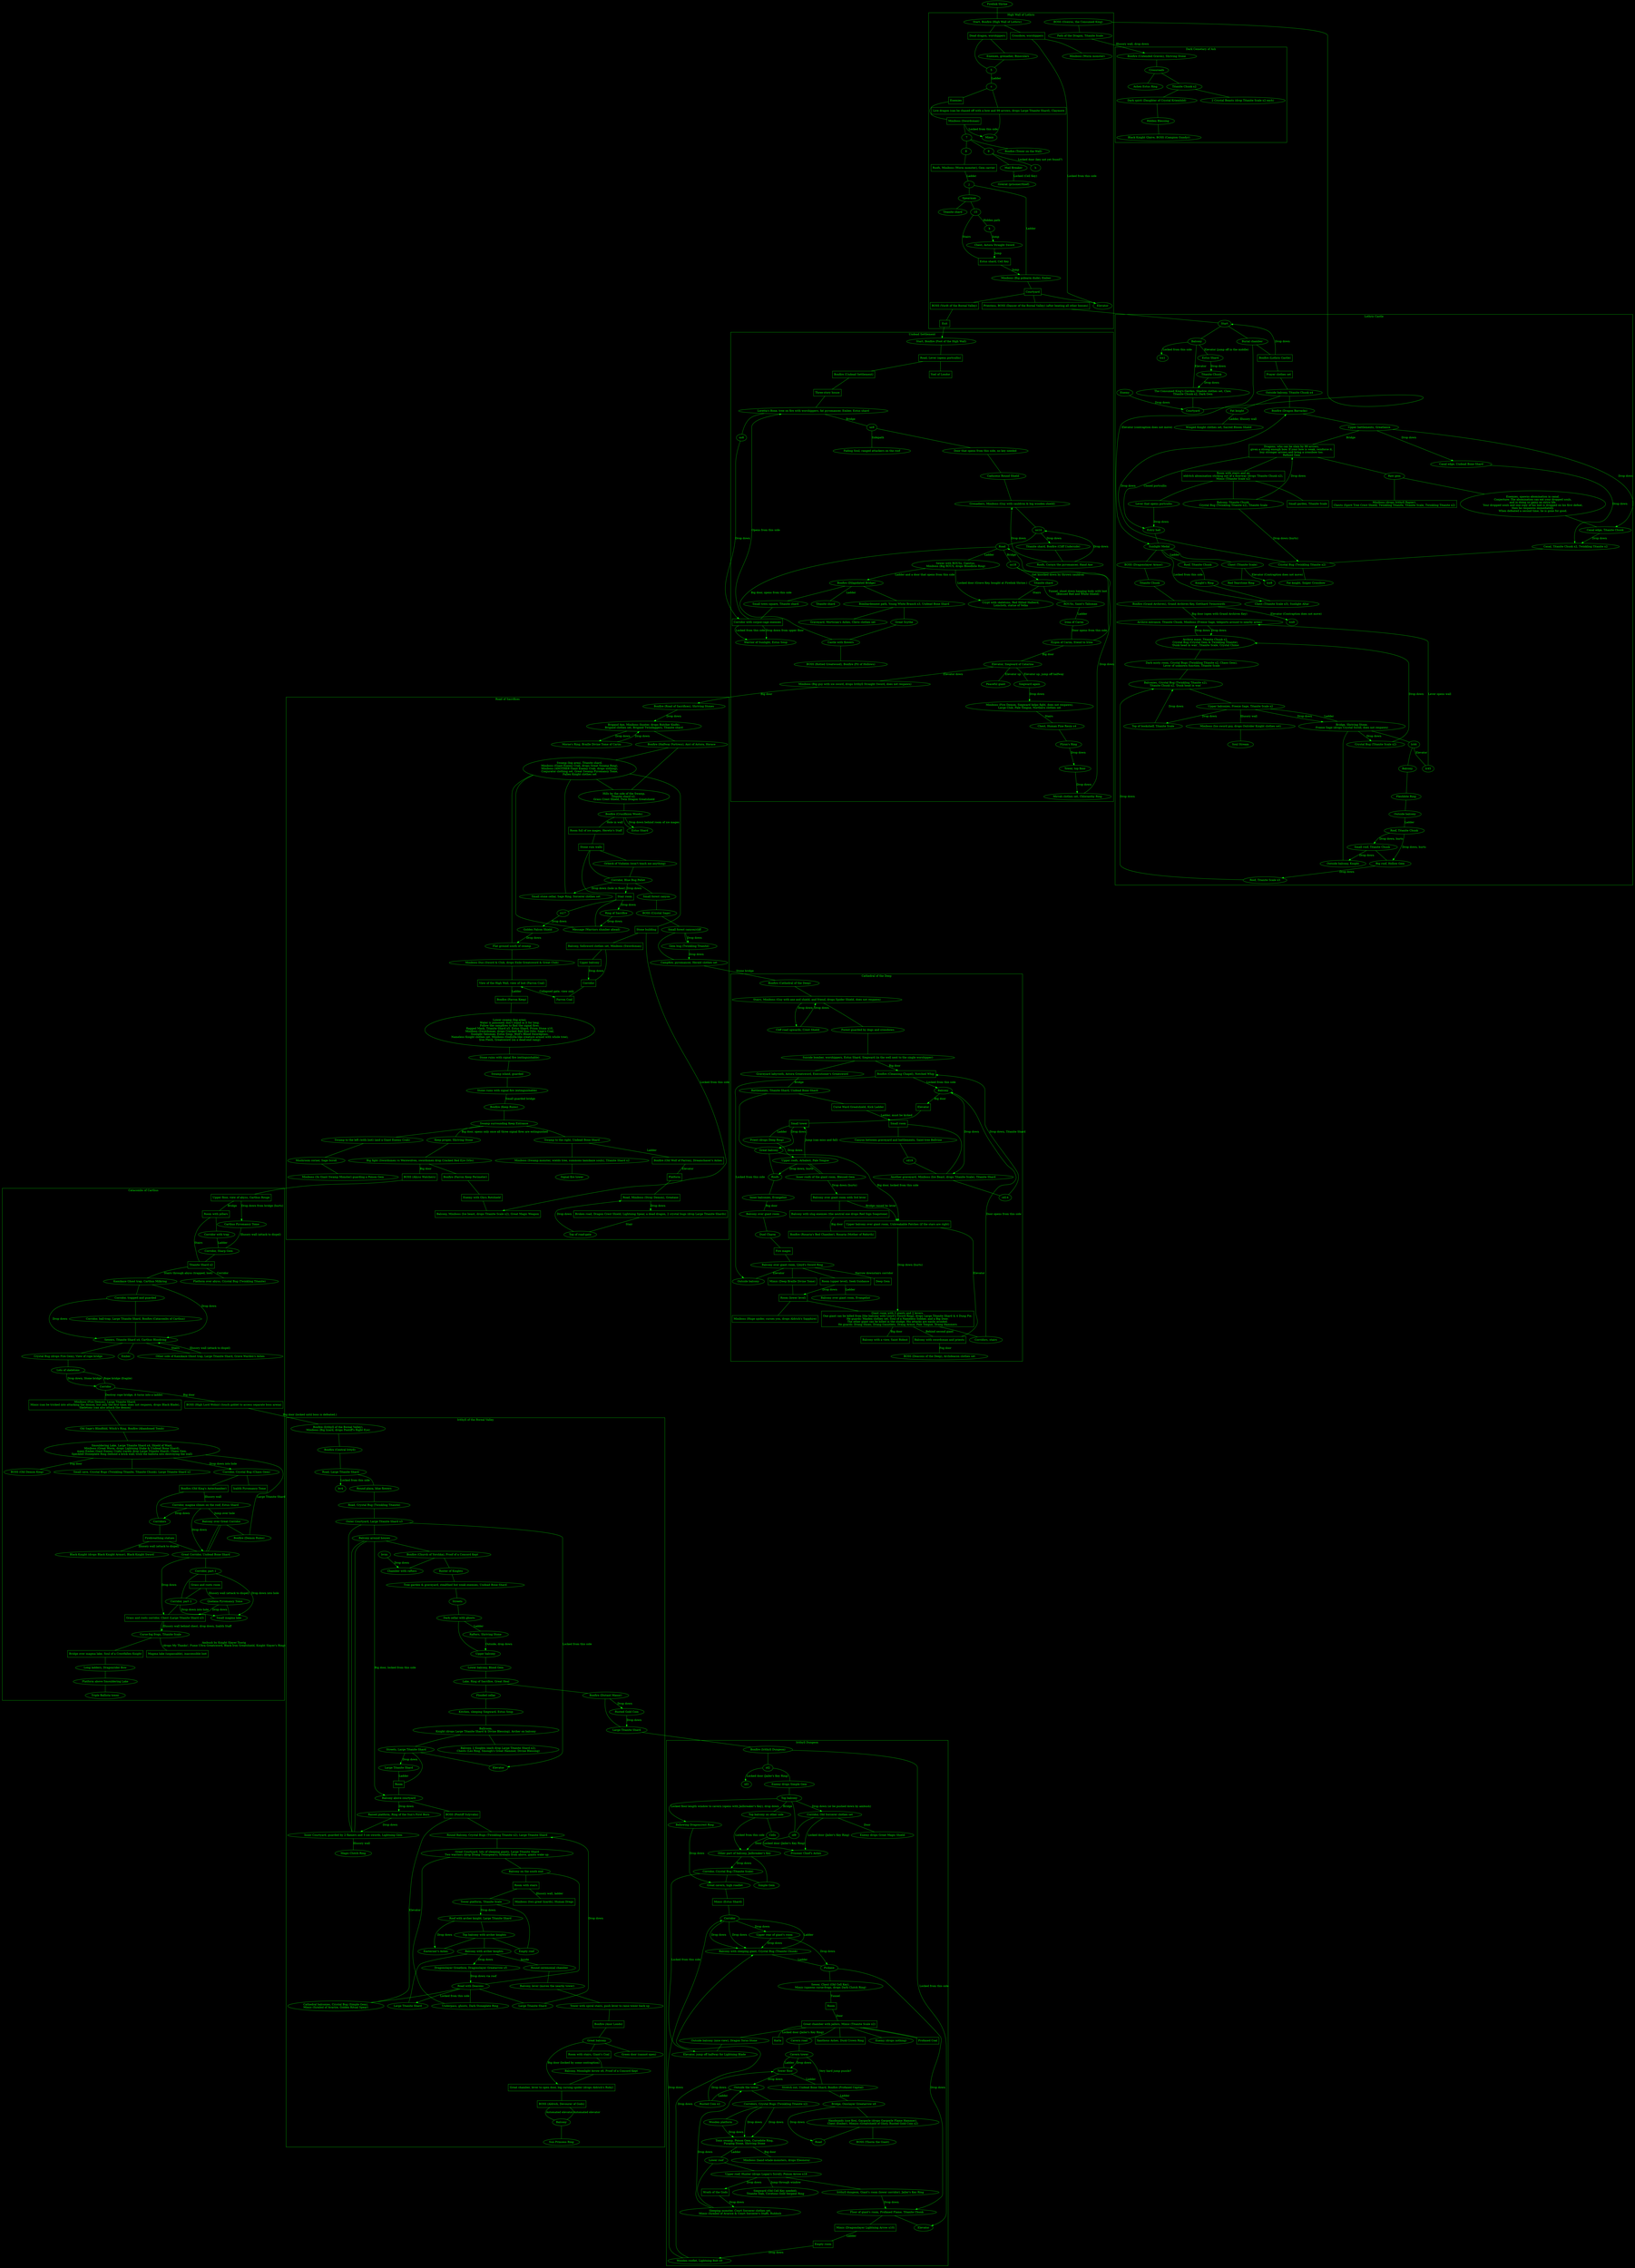 // Unexplored nodes:
// h
// bvxx
// bv4


graph maps {
	bgcolor=black;
	color=green1;
	fontcolor=green1;
	node [color=green1 fontcolor=green1];
	edge [color=green1 fontcolor=green1];

root [label="Firelink Shrine"];
root -- 1;

subgraph clusterHighwall {
	label = "High Wall of Lothric";
	1 [label="Start, Bonfire (High Wall of Lothric)"];
	a [label="Dead dragon, worshippers" shape=box];
	b [label="Crossbow, worshippers" shape=box];
	1 -- a;
	1 -- b;
	b -- 3 [dir=forward label="Locked from this side"];
	b -- 2;
	2 [label="Miniboss (Worm monster)"];
	a -- 4;
	a -- 5;
	4 -- 5;
	4 [label="Enemies, grenadier, Binoculars"];
	5 -- c [label="Ladder"];
	c -- d;
	c -- e;
	d [label="Live dragon (can be chased off with a bow and 99 arrows, drops Large Titanite Shard), Claymore" shape=box];
	e [label="Enemies" shape=box];
	e -- f;
	f [label="Miniboss (Swordsman)" shape=box];
	f -- 6 [dir=forward label="Locked from this side"];
	d -- 6;
	6 [label="Mimic"];
	f -- 7;
	7 -- g;
	g [label="Bonfire (Tower on the Wall)"];
	7 -- 8;
	7 -- 9;
	9 -- h [label="Locked door (key not yet found?)"];
	9 -- 10;
	10 [label="Mail Breaker"];
	10 -- 11 [label="Locked (Cell Key)"];
	11 [label="Greirat (prisoner/thief)"];
	8 -- i;
	i [label="Roofs, Miniboss (Worm monster), Gem carrier" shape=box];
	i -- j [label="Ladder"];
	j -- 13 [label="Ladder"];
	j -- 12;
	12 [label="Spearman"];
	12 -- 14;
	14 [label="Titanite shard"];
	12 -- 15;
	15 -- k [label="Hidden path"];
	k -- l [dir=forward label="Jump" shape=box];
	l [label="Chest, Astora Straight Sword"];
	l -- m [dir=forward label="Jump"];
	15 -- m [label="Stairs"];
	m [label="Estus shard, Cell Key" shape=box];
	m -- 13 [dir=forward label="Jump"];
	13 [label="Miniboss (Big polearm dude), Ember"];
	13 -- n;
	n [label="Courtyard" shape=box];
	n -- o;
	o [label="Priestess, BOSS (Dancer of the Boreal Valley) (after beating all other bosses)" shape=box];
	n -- p;
	p [label="BOSS (Vordt of the Boreal Valley)" shape=box];
	p -- q;
	q [label="Exit" shape=box];
	n -- 3;
	3 [label="Elevator"];

	hw56 [label="BOSS (Oceiros, the Consumed King)"];
	hw56 -- hw57;
	hw57 [label="Path of the Dragon, Titanite Scale"];

	// [label=""];
}

hw57 -- cf58 [dir=forward label="Illusory wall, drop down"];

subgraph clusterDarkCemetary {
	label = "Dark Cemetary of Ash";

	cf58 [label="Bonfire (Untended Graves), Shriving Stone"];
	cf58 -- cf59;
	cf59 [label="Crossroads"];
	cf59 -- cf60;
	cf59 -- cf61;
	cf60 [label="Ashen Estus Ring"];
	cf61 [label="Titanite Chunk x2"];
	cf61 -- cf62;
	cf62 [label="Dark spirit (Daughter of Crystal Kriemhild)"];
	cf61 -- cf63;
	cf63 [label="2 Crystal Beasts (drop Titanite Scale x2 each)"];
	cf62 -- cf64;
	cf64 [label="Hidden Blessing"];
	cf64 -- cf65;
	cf65 [label="Black Knight Glaive, BOSS (Campion Gundyr)"];

	// [label=""];
}

o -- lc1;

q -- us1 [dir=forward];

subgraph clusterUndeadSettlement {
	label = "Undead Settlement";
	us1 [label="Start, Bonfire (Foot of the High Wall)"];
	us1 -- us2;
	us2 [label="Road, Lever (opens portcullis)" shape=box];
	us2 -- us3;
	us2 -- us4;
	us4 [label="Yoel of Londor" shape=box];
	us3 [shape=box label="Bonfire (Undead Settlement)"];
	us3 -- us5;
	us5 [shape=box label="Three-story house"];
	us5 -- us6;
	us6  [label="Loretta's Bone, tree on fire with worshippers, fat pyromancer, Ember, Estus shard"];
	us6 -- us8;
	us6 -- us9 [label="Bridge"];
	us9 -- us10;
	us9 -- us11 [label="Sidepath"];
	us11 [label="Fading Soul, ranged attackers on the roof"];
	us10 [label="Door that opens from this side, no key needed"];
	us10 -- us12;
	us12 [label="Caduceus Round Shield"];
	us12 -- us13
	us13 [label="Grenadiers, Miniboss (Guy with cauldron & big wooden shield)"];
	us13 -- us14;
	us14 -- us15 [dir=forward label="Drop down"];
	us15 [label="Titanite shard, Bonfire (Cliff Underside)"];
	us15 -- us16;
	us16 [label="Roofs, Cornyx the pyromancer, Hand Axe"];
	us16 -- us14 [dir=forward label="Drop down"];
	us16 -- us13 [dir=forward label="Drop down"];
	us14 -- us17;
	us17 [label="Road"];
	us17 -- us18 [label="Bridge"];
	us17 -- us20 [label="Ladder"];
	us20 [label="Sewer with ROUSs, Caestus,\n\
Miniboss (Big ROUS, drops Bloodbite Ring)"];
	us20 -- us33 [dir=forward label="Locked door (Grave Key, bought at Firelink Shrine.)"];
	us20 -- us22 [dir=forward label="Ladder and a door that opens from this side"];
	us22 [label="Bonfire (Dilapidated Bridge)"];
	us22 -- us23 [label="Ladder"];
	us23 [label="Titanite shard"];
	us22 -- us24;
	us24 [label="Small town square, Titanite shard"];
	us24 -- us25;
	us25 [shape=box label="Corridor with corpse-cage enemies"];
	us25 -- us26 [dir=forward label="Locked from this side"];
	us26 [label="Warrior of Sunlight, Estus Soup"];
	us25 -- us26 [dir=forward label="Drop down from upper floor"];
	us25 -- us6 [dir=forward label="Opens from this side"];
	us22 -- us27;
	us8 -- us25 [dir=forward label="Drop down"];
	us27 [label="Bombardement path, Young White Branch x3, Undead Bone Shard"];
	us27 -- us28;
	us28 [label="Great Scythe"];
	us27 -- us29;
	us29 [label="Graveyard, Mortician's Ashes, Cleric clothes set"];
	us28 -- us30;
	us30 [label="Castle with flowers"];
	us30 -- us17 [label="Big door, opens from this side"];
	us30 -- us31;
	us31 [label="BOSS (Rotted Greatwood), Bonfire (Pit of Hollows)"];
	us18 -- us32 [dir=forward label="Get knocked down by thrown cauldron"];
	us32 [label="Titanite shard"];
	us32 -- us33 [label="Stairs"];
	us32 -- us34 [label="Tunnel, shoot down hanging body with loot\n\
(Blessed Red and White Shield)"];
	us33 [label="Crypt with skeletons, Red Hilted Halberd,\n\
Loincloth, statue of Velka"];
	us34 [label="ROUSs, Saint's Talisman"];
	us34 -- us36 [label="Ladder"];
	us36 -- us37 [label="Door opens from this side"];
	us36 [label="Irina of Carim"];
	us37 [label="Eygon of Carim, friend to Irina"];
	us18 -- us37;
	us37 -- us38 [label="Big door"];
	us38 [label="Elevator, Siegward of Catarina"];
	us38 -- us39 [label="Elevator down"];
	us39 [label="Miniboss (Big guy with ice sword, drops Irithyll Straight Sword, does not respawn)"];
	us38 -- us40 [label="Elevator up"];
	us40 [label="Peaceful giant"];
	us38 -- us41 [label="Elevator up, jump off halfway"];
	us41 [label="Siegward again"];
	us41 -- us42 [dir=forward label="Drop down"];
	us42 [label="Miniboss (Fire Demon, Siegward helps fight, does not respawn),\n\
Large Club, Pale Tongue, Northern clothes set"];
	us42 -- us43 [label="Stairs"];
	us43 [label="Chest, Human Pine Resin x4"];
	us43 -- us44;
	us44 [label="Flynn's Ring"];
	us44 -- us45 [dir=forward label="Drop down"];
	us45 [label="Tower, top floor"];
	us45 -- us46 [dir=forward label="Drop down"];
	us46 [label="Mirrah clothes set, Chloranthy Ring"];
	us46 -- us17 [dir=forward label="Drop down"];

	// [label=""];
}

us39 -- rs1 [dir=forward label="Big door"];

subgraph clusterRoadOfSacrifices {
	label = "Road of Sacrifices";
	rs1 [label="Bonfire (Road of Sacrifices), Shriving Stones"];
	rs1 -- rs2 [dir=forward label="Drop down"];
	rs2 [label="Brigand Axe, Miniboss (hunter, drops Butcher Knife),\n\
Brigand clothes set, Brigand Twindaggers, Titanite shard"];
	rs2 -- rs2b [dir=forward label="Drop down"];
	rs2b [label="Morne's Ring, Braille Divine Tome of Carim"];
	rs2b -- rs2 [dir=forward label="Drop down"];
	rs2 -- rs3;
	rs3 [label="Bonfire (Halfway Fortress), Anri of Astora, Horace"];
	rs3 -- rs4;
	rs4 [label="Swamp (big area), Titanite shard,\n\
Miniboss (Giant Enemy Crab, drops Great Swamp Ring),\n\
Miniboss (ANOTHER Giant Enemy Crab, drops nothing),\n\
Conjurator clothing set, Great Swamp Pyromancy Tome,\n\
Fallen Knight clothes set"];
	rs4 -- rs5;
	rs5 [shape=box label="Stone building"];
	rs5 -- rs6 [dir=forward label="Locked from this side"];
	rs5 -- rs7;
	rs7 [shape=box label="Balcony, Sellsword clothes set, Miniboss (Swordsman)"];
	rs3 -- rs8;
	rs4 -- rs8;
	rs8 [label="Hills by the side of the Swamp,\n\
Titanite shard x2, \n\
Grass Crest Shield, Twin Dragon Greatshield"];
	rs8 -- rs9;
	rs4 -- rs10;
	rs9 [label="Bonfire (Crucifixion Woods)"];
	rs10 [label="Small stone cellar, Sage Ring, Sorcerer clothes set"];
	rs4 -- rs11;
	rs11 [label="Message (Warriors slumber ahead)"];
	rs4 -- rs12;
	rs12 [label="Flat ground south of swamp"];
	rs12 -- rs13;
	rs9 -- rs14;
	rs14 [label="Estus Shard"];
	rs9 -- rs15 [label="Hole in wall"];
	rs9 -- rs14 [dir=forward label="Drop down behind room of ice mages"];
	rs15 [shape=box label="Room full of ice mages, Heretic's Staff"];
	rs15 -- rs21;
	rs16 -- rs12 [dir=forward label="Drop down"];
	rs16 [label="Golden Falcon Shield"];
	rs17 -- rs16 [dir=forward label="Drop down"];
	rs11 -- rs18;
	rs18 [shape=box label="Stair room"];
	rs18 -- rs17;
	rs18 -- rs19 [dir=forward label="Drop down"];
	rs19 [label="Ring of Sacrifice"];
	rs19 -- rs11 [dir=forward label="Drop down"];
	rs13 [label="Miniboss Duo (Sword & Club, drops Exile Greatsword & Great Club)"];
	rs21 [shape=box label="Stone ruin walls"];
	rs21 -- rs18;
	rs21 -- rs22;
	rs21 -- rs25;
	rs22 [label="Corridor, Blue Bug Pellet"];
	rs22 -- rs10 [dir=forward label="Drop down (hole in floor)"];
	rs13 -- rs20;
	rs20 [shape=box label="View of the High Wall, view of loot (Farron Coal)"];
	rs20 -- rs23 [label="Ladder"];
	rs23 [shape=box label="Bonfire (Farron Keep)"];
	rs22 -- rs18 [dir=forward label="Drop down"];
	rs22 -- rs24;
	rs24 [label="Small forest canyon"];
	rs24 -- rs26;
	rs26 [label="BOSS (Crystal Sage)"];
	rs25 -- rs22;
	rs25 [label="Orbeck of Vinheim (won't teach me anything)"];
	rs26 -- rs27;
	rs27 [label="Small forest canyon/cliff"];
	rs27 -- rs28 [dir=forward label="Drop down"];
	rs28 [label="Gem bug (Twinkling Titanite)"];
	rs28 -- rs27;
	rs27 -- rs29;
	rs28 -- rs29 [dir=forward label="Drop down"];
	rs29 [label="Campfire, pyromancer, Herald clothes set"];
	rs7 -- rs30;
	rs7 -- rs31;
	rs30 -- rs31 [dir=forward label="Drop down"];
	rs31 -- rs32;
	rs30 [shape=box label="Upper balcony"];
	rs31 [shape=box label="Corridor"];
	rs32 [shape=box label="Farron Coal"];
	rs20 -- rs32 [dir=both label="Collapsed gate, view only"];
	rs6 [shape=box label="Miniboss (Ice Beast, like the one from the first level)"];
	rs23 -- rs33;
	rs33 [label="Lower swamp (big area),\n\
Water is poisoned; don't stand in it for long.\n\
Follow the campfires to find the signal fires.\n\
Ragged Mask, Titanite Shard x5, Estus Shard, Prism Stone x10,\n\
Miniboss (Swordsman, drops Cracked Red Eye Orb), Sage's Coal,\n\
Sunlight Talisman, Estus Soup, Wolf's Blood Swordgrass,\n\
Nameless Knight clothes set, Miniboss (Godzilla-like creature armed with whole tree),\n\
Iron Flesh, Greatsword (on a dead-end ramp)"];
	rs33 -- rs34;
	rs34 [label="Stone ruins with signal fire (extinguishable)"];
	rs34 -- rs34b;
	rs34b [label="Swamp island, guarded"];
	rs34b -- rs35;
	rs35 [label="Stone ruins with signal fire (extinguishable)"];
	rs35 -- rs36 [label="Small guarded bridge"];
	rs36 [label="Bonfire (Keep Ruins)"];
	rs36 -- rs37;
	rs37 [label="Swamp surrounding Keep Entrance"];
	rs37 -- rs38 [label="Big door, opens only once all three signal fires are extinguished"];
	rs38 [label="Keep proper, Shriving Stone"];
	rs37 -- rs39;
	rs39 [label="Swamp to the left (with loot) (and a Giant Enemy Crab)"];
	rs37 -- rs40;
	rs40 [label="Swamp to the right, Undead Bone Shard"];
	rs40 -- rs41 [label="Ladder"];
	rs41 [shape=box label="Bonfire (Old Wolf of Farron), Dreamchaser's Ashes"];
	rs41 -- rs42 [label="Elevator"];
	rs39 -- rs43;
	rs43 [label="Mushroom corner, Sage Scroll"];
	rs43 -- rs44;
	rs44 [label="Miniboss (3x Giant Swamp Monster) guarding a Poison Gem"];
	rs42 [shape=box label="Platform"];
	rs42 -- rs45;
	rs45 [shape=box label="Road, Miniboss (Stray Demon), Greataxe"];
	rs45 -- rs46 [dir=forward label="Drop down"];
	rs46 [shape=box label="Broken road, Dragon Crest Shield, Lightning Spear, a dead dragon, 2 crystal bugs (drop Large Titanite Shards)"];
	rs46 -- rs47 [label="Stair"];
	rs47 [label="Top of road-gate"];
	rs47 -- rs45 [dir=forward label="Drop down"];
	rs40 -- rs48;
	rs48 [label="Miniboss (Swamp monster, wields tree, summons kamikaze souls), Titanite Shard x2"];
	rs48 -- rs49;
	rs49 [label="Signal fire tower"];
	rs38 -- rs50;
	rs50 [label="Big fight (Swordsmen vs Werewolves, swordsmen drop Cracked Red Eye Orbs)"];
	rs50 -- rs51 [label="Big door"];
	rs51 [shape=box label="BOSS (Abyss Watchers)"];
	rs50 -- rs52;
	rs52 [shape=box label="Bonfire (Farron Keep Perimeter)"];
	rs52 -- rs53;
	rs53 [shape=box label="Enemy with Ghru Rotshield"];
	rs53 -- rs6;
	rs6 [shape=box label="Balcony, Miniboss (Ice beast, drops Titanite Scale x2), Great Magic Weapon"];

	// [label=""];
}

rs51 -- cc1;

rs29 -- cd1 [label="Stone bridge"];

subgraph clusterCathedralOfTheDeep {
	label = "Cathedral of the Deep";

	cd1 [label="Bonfire (Cathedral of the Deep)"];
	cd1 -- cd2;
	cd2 [label="Stairs, Miniboss (Guy with axe and shield, and friend, drops Spider Shield, does not respawn)"];
	cd2 -- cd3 [dir=forward label="Drop down"];
	cd2 -- cd4;
	cd3 [label="Cliff road upwards, Crest Shield"];
	cd3 -- cd2 [dir=forward label="Drop down"];
	cd4 [label="Forest guarded by dogs and crossbows"];
	cd4 -- cd5;
	cd5 [label="Suicide bomber, worshippers, Estus Shard, Siegward (in the well next to the single worshipper)"];
	cd5 -- cd6 [dir=forward label="Big door"];
	cd5 -- cd7;
	cd7 [label="Graveyard labyrinth, Astora Greatsword, Executioner's Greatsword"];
	cd7 -- cd8 [label="Bridge"];
	cd8 [label="Battlements, Titanite Shard, Undead Bone Shard"];
	cd8 -- cd9;
	cd9 [label="Great balcony"];
	cd9 -- cd10 [dir=forward label="Big door, locked from this side"];
	cd9 -- cd11;
	cd11 [label="Roofs"];
	cd6 [shape=box label="Bonfire (Cleansing Chapel), Notched Whip"];
	cd6 -- cd12 [dir=forward label="Locked from this side"];
	cd6 -- cd13 [dir=forward label="Locked from this side"];
	cd14 -- cd6 [dir=forward label="Drop down, Titanite Shard"];
	cd8 -- cd15;
	cd15 [shape=box label="Curse Ward Greatshield, Kick Ladder"];
	cd15 -- cd16 [dir=forward label="Ladder, must be kicked"];
	cd16 [shape=box label="Small room"];
	cd16 -- cd17;
	cd16 -- cd18;
	cd17 [label="Canyon between graveyard and battlements, Saint-tree Bellvine"];
	cd18 [label="Another graveyard, Miniboss (Ice Beast, drops Titanite Scale), Titanite Shard"];
	cd17 -- cd19;
	cd19 -- cd18;
	cd18 -- cd14;
	cd11 -- cd20;
	cd20 [label="Inner balconies, Evangelist"];
	cd20 -- cd21 [label="Big door"];
	cd21 [label="Balcony over giant room"];
	cd21 -- cd22;
	cd22 [label="Duel Charm"];
	cd22 -- cd23;
	cd23 [shape=box label="Fire mages"];
	cd23 -- cd24;
	cd24 [label="Balcony over giant room, Lloyd's Sword Ring"];
	cd24 -- cd12 [label="Elevator"];
	cd12 [label="Outside balcony"];
	cd24 -- cd25 [label="Narrow downstairs corridor"];
	cd25 [shape=box label="Deep Gem"];
	cd24 -- cd26;
	cd24 -- cd27;
	cd26 [shape=box label="Room (upper level), Seek Guidance"];
	cd26 -- cd29 [dir=forward label="Drop down"];
	cd26 -- cd28 [label="Ladder"];
	cd28 [label="Balcony over giant room, Evangelist"];
	cd29 [shape=box label="Room (lower level)"];
	cd27 [shape=box label="Mimic (Deep Braille Divine Tome)"];
	cd27 -- cd29;
	cd29 -- cd30;
	cd30 [shape=box label="Miniboss (Huge spider, curses you, drops Aldrich's Sapphire)"];
	cd29 -- cd31;
	cd31 [shape=box label="Giant room with 2 giants and 2 levers.\n\
One giant can be killed from [the balcony with Lloyd's Sword Ring], drops Large Titanite Shard & 4 Dung Pie.\n\
He guards: Maiden clothes set, Soul of a Nameless Soldier, and a Big Door.\n\
The other giant can be killed in the sludge. His attacks are easily avoided.\n\
He guards: Drang Shoes, Drang Gauntlets, Drang Armor, Pale Tongue, Drang Hammers"];
	cd31 -- cd32;
	cd32 [label="Corridors, stairs"];
	cd32 -- cd13 [dir=forward label="Door opens from this side"];
	cd13 [label="Balcony"];
	cd13 -- cd18 [dir=forward label="Drop down"];
	cd13 -- cd35 [dir=forward label="Big door"];
	cd35 [shape=box label="Elevator"];
	cd35 -- cd36;
	cd36 [shape=box label="Small tower"];
	cd36 -- cd9 [dir=forward label="Drop down"];
	cd36 -- cd37 [label="Ladder"];
	cd37 [label="Priest (drops Deep Ring)"];
	cd37 -- cd38 [dir=forward label="Drop down"];
	cd38 [label="Upper roofs, Arbalest, Pale Tongue"];
	cd38 -- cd11 [dir=forward label="Drop down, hurts"];
	cd38 -- cd39;
	cd39 [label="Inner roofs of the giant room, Blessed Gem"];
	cd38 -- cd39;
	cd38 -- cd36 [dir=forward label="Jump (can miss and fall)"];
	cd31 -- cd40 [label="Behind second giant"];
	cd40  [shape=box label="Balcony with swordsman and priests"];
	cd40 -- cd41 [label="Fog door"];
	cd40 -- cd10 [label="Elevator"];
	cd10 [shape=box label="Upper balcony over giant room, Unbreakable Patches (if the stars are right)"];
	cd10 -- cd31 [dir=forward label="Drop down (hurts)"];
	cd41 [label="BOSS (Deacons of the Deep), Archdeacon clothes set"];
	cd39 -- cd42 [dir=forward label="Drop down (hurts)"];
	cd42 [shape=box label="Balcony over giant room with 3rd lever"];
	cd42 -- cd43;
	cd43 [shape=box label="Balcony with slug enemies (the neutral one drops Red Sign Soapstone)"];
	cd43 -- cd44 [label="Big door"];
	cd44 [shape=box label="Bonfire (Rosaria's Bed Chamber), Rosaria (Mother of Rebirth)"];
	cd42 -- cd10 [dir=forward label="Bridge raised by lever"];
	cd31 -- cd45 [label="Big door"];
	cd45 [shape=box label="Balcony with a view, Saint Bident"];

	// [label=""];
}

subgraph clusterCatacombsOfCarthus {
	label = "Catacombs of Carthus";

	cc1 [shape=box label="Upper floor, view of abyss, Carthus Rouge"];
	cc1 -- cc2 [label="Bridge"];
	cc1 -- cc3 [dir=forward label="Drop down from bridge (hurts)"];
	cc2 [shape=box label="Room with pillars"];
	cc2 -- cc4;
	cc2 -- cc5 [label="Stairs"];
	cc4 [label="Corridor with trap"];
	cc4 -- cc7 [label="Ladder"];
	cc7 [label="Corridor, Sharp Gem"];
	cc7 -- cc5;
	cc5 -- cc8 [label="Stairs through abyss (trapped, loot)"];
	cc5 -- cc9 [label="Corridor"];
	cc5 [shape=box label="Titanite Shard x2"];
	cc9 [label="Platform over abyss, Crystal Bug (Twinkling Titanite)"];
	cc3 [label="Carthus Pyromancy Tome"];
	cc3 -- cc7 [label="Illusory wall (attack to dispel)"];
	cc8 [label="Kamikaze Ghost trap, Carthus Milkring"];
	cc8 -- cc10;
	cc8 -- cc14 [dir=forward label="Drop down"];
	cc10 [label="Corridor, trapped and guarded"];
	cc10 -- cc14 [dir=forward label="Drop down"];
	cc10 -- cc13;
	cc13 [label="Corridor, ball-trap, Large Titanite Shard, Bonfire (Catacombs of Carthus)"];
	cc13 -- cc14;
	cc14 [label="Sewers, Titanite Shard x4, Carthus Bloodring"];
	cc14 -- cc15;
	cc15 [label="Crystal Bug (drops Fire Gem), View of rope bridge"];
	cc15 -- cc16;
	cc16 [label="Lots of skeletons"];
	cc16 -- cc17 [dir=forward label="Drop down, Stone bridge"];
	cc16 -- cc17 [label="Rope bridge (fragile)"];
	cc17 [label="Corridor"];
	cc17 -- cc18 [label="Big door"];
	cc18 [shape=box label="BOSS (High Lord Wolnir) (touch goblet to access separate boss arena)"];
	cc14 -- cc20;
	cc20 [label="Ember"];
	cc14 -- cc21 [label="Stairs"];
	cc21 [label="Other side of Kamikaze Ghost trap, Large Titanite Shard, Grave Warden's Ashes"];
	cc21 -- cc14 [dir=forward label="Illusory wall (attack to dispel)"];
	cc17 -- cc22 [label="Destroy rope bridge, it turns into a ladder."];
	cc22 [shape=box label="Miniboss (Fire Demon), Large Titanite Shard,\n\
Mimic (can be tricked into attacking the demon, but only the first time; does not respawn, drops Black Blade),\n\
Skeletons (can also attack the demon)"];
	cc22 -- cc23;
	cc23 [label="Old Sage's Blindfold, Witch's Ring, Bonfire (Abandoned Tomb)"];
	cc23 -- cc24;
	cc24 [label="Smouldering Lake, Large Titanite Shard x4, Shield of Want,\n\
Miniboss (Great Worm, drops Lightning Stake & Undead Bone Shard),\n\
many Ember Giant Enemy Crabs (rarely drop Large Titanite Shard), Chaos Gem,\n\
Speckled Stoneplate Ring (behind a brick wall; trick the ballista into destroying the wall)"];
	cc24 -- cc25 [label="Fog door"];
	cc25 [label="BOSS (Old Demon King)"];
	cc24 -- cc26;
	cc26 [label="Small cave, Crystal Bugs (Twinkling Titanite, Titanite Chunk), Large Titanite Shard x2"];
	cc24 -- cc27 [dir=forward label="Drop down into hole"];
	cc27 [label="Corridor, Crystal Bug (Chaos Gem)"];
	cc27 -- cc28;
	cc27 -- cc29;
	cc28 [shape=box label="Bonfire (Old King's Antechamber)"];
	cc28 -- cc30;
	cc29 [shape=box label="Izalith Pyromancy Tome"];
	cc30 [label="Corridors"];
	cc30 -- cc31;
	cc31 [shape=box label="Firebreathing statues"];
	cc31 -- cc32;
	cc31 -- cc33 [label="Illusory wall (attack to dispel)"];
	cc33 [label="Black Knight (drops Black Knight Armor), Black Knight Sword"];
	cc32 [label="Great Corridor, Undead Bone Shard"];
	cc32 -- cc34;
	cc34 [label="Corridor, part 1"];
	cc34 -- cc35;
	cc34 -- cc36;
	cc35 [shape=box label="Grass and roots room"];
	cc35 -- cc36;
	cc36 [label="Corridor, part 2"];
	cc36 -- cc38 [dir=forward label="Drop down into hole"];
	cc34 -- cc38 [dir=forward label="Drop down into hole"];
	cc38 [label="Small magma lake"];
	cc36 -- cc39;
	cc39 [shape=box label="Grass and roots corridor, Chest (Large Titanite Shard x3)"];
	cc39 -- cc40;
	cc40 [label="Curse-fog frogs, Titanite Scale"];
	cc40 -- cc41;
	cc39 -- cc40 [dir=forward label="Illusory wall behind chest, drop down, Izalith Staff"];
	cc40 -- cc42 [label="Ambush by Knight Slayer Tsorig\n\
(drops My Thanks!, Fume Ultra Greatsword, Black Iron Greatshield, Knight Slayer's Ring)"];
	cc42 [shape=box label="Magma lake (unpassable), inaccessible loot"];
	cc41 [shape=box label="Bridge over magma lake, Soul of a Crestfallen Knight"];
	cc41 -- cc43;
	cc43 [label="Long ladders, Dragonrider Bow"];
	cc43 -- cc44;
	cc44 [label="Platform above Smouldering Lake"];
	cc44 -- cc45;
	cc45 [label="Triple Ballista tower"];
	cc35 -- cc46 [label="Illusory wall (attack to dispel)"];
	cc46 [label="Quelana Pyromancy Tome"];
	cc46 -- cc38;
	cc46 -- cc39 [dir=forward label="Drop down"];
	cc28 -- cc47 [label="Illusory wall"];
	cc47 [label="Corridor, magma slimes on the roof, Estus Shard"];
	cc47 -- cc32 [dir=forward label="Drop down"];
	cc47 -- cc30 [dir=forward label="Drop down"];
	cc47 -- cc48 [label="Jump over hole"];
	cc48 [label="Balcony over Great Corridor"];
	cc48 -- cc32;
	cc48 -- cc32;
	cc48 -- cc49;
	cc49 [label="Bonfire (Demon Ruins)"];
	cc49 -- cc24 [label="Large Titanite Shard"];
	cc32 -- cc39 [dir=forward label="Drop down"];

	// [label=""];
}

cc18 -- bv1 [label="Big door (locked until boss is defeated.)"];

subgraph clusterBorealValley {
	label = "Irithyll of the Boreal Valley";

	bv1 [label="Bonfire (Irithyll of the Boreal Valley),\n\
Miniboss (Big lizard, drops Pontiff's Right Eye)"];
	bv1 -- bv2;
	bv2 [label="Bonfire (Central Irityll)"];
	bv2 -- bv3;
	bv3 [label="Road, Large Titanite Shard"];
	bv3 -- bv4 [dir=forward label="Locked from this side"];
	bv3 -- bv5;
	bv5 [label="Round plaza, blue flowers"];
	bv5 -- bv6;
	bv6 [label="Road, Crystal Bug (Twinkling Titanite)"];
	bv6 -- bv7;
	bv7 [label="Outer Courtyard, Large Titanite Shard x3"];
	bv7 -- bv8 [dir=forward label="Locked from this side"];
	bv7 -- bv9;
	bv7 -- bv10;
	bv9 [label="Inner Courtyard, guarded by 2 flamers and 3 ice swords, Lightning Gem"];
	bv10 [label="Balcony around houses"];
	bv10 -- bv11;
	bv11 [label="Bonfire (Church of Yorshka), Proof of a Concord Kept"];
	bv11 -- bv12;
	bv11 -- bv13;
	bv13 [label="Chamber with rafters"];
	bvxx -- bv13 [dir=forward label="Drop down"];
	bv10 -- bv14 [dir=forward label="Big door, locked from this side"];
	bv10 -- bv9;
	bv10 -- bv9;
	bv9 -- bv15 [label="Illusory wall"];
	bv17 -- bv9 [dir=forward label="Drop down"];
	bv17 [label="Raised platform, Ring of the Sun's First Born"];
	bv14 -- bv17 [dir=forward label="Drop down"];
	bv14 [label="Balcony above courtyard"];
	bv15 [label="Magic Clutch Ring"];
	bv12 [label="Roster of Knights"];
	bv12 -- bv16;
	bv16 [label="Tree garden & graveyard, stealthed but weak enemies, Undead Bone Shard"];
	bv16 -- bv19;
	bv19 [label="Streets"];
	bv19 -- bv20;
	bv20 [label="Dark cellar with ghosts"];
	bv20 -- bv21 [label="Ladder"];
	bv21 [label="Rafters, Shriving Stone"];
	bv20 -- bv22;
	bv21 -- bv22 [dir=forward label="Outside, drop down"];
	bv22 [label="Upper balcony"];
	bv22 -- bv23;
	bv23 [label="Lower balcony, Blood Gem"];
	bv23 -- bv24;
	bv24 [label="Lake, Ring of Sacrifice, Great Heal"];
	bv24 -- bv25;
	bv25 [label="Flooded cellar"];
	bv24 -- bv26;
	bv26 [label="Bonfire (Distant Manor)"];
	bv25 -- bv27;
	bv27 [label="Kitchen, sleeping Siegward, Estus Soup"];
	bv27 -- bv28;
	bv28 [label="Ballroom,\n\
Knight (drops Large Titanite Shard & Divine Blessing), Archer on balcony"];
	bv26 -- bv30;
	bv30 [label="Large Titanite Shard"];
	bv29 [label="Rusted Gold Coin"];
	bv26 -- bv29 [dir=forward label="Drop down"];
	bv29 -- bv30 [dir=forward label="Drop down"];
	bv28 -- bv31;
	bv31 [label="Balcony, 2 Knights (each drop Large Titanite Shard x2),\n\
Chests (Leo Ring, Smough's Great Hammer, Divine Blessing)"];
	bv28 -- bv32;
	bv32 [label="Streets, Large Titanite Shard"];
	bv32 -- bv8;
	bv8 [label="Elevator"];
	bv32 -- bv34;
	bv32 -- bv35 [dir=forward label="Drop down"];
	bv35 [label="Large Titanite Shard"];
	bv35 -- bv34 [label="Ladder"];
	bv34 [shape=box label="Room"];
	bv34 -- bv14;
	bv14 -- bv37;
	bv37 [shape=box label="BOSS (Pontiff Sulyvahn)"];
	bv37 -- bv38;
	bv38 [label="Round Balcony, Crystal Bugs (Twinkling Titanite x2), Large Titanite Shard"];
	bv38 -- bv40;
	bv40 [label="Great Courtyard, lots of sleeping giants, Large Titanite Shard\n\
Two warriors (drop Drang Twinspears), fireballs from above, giants wake up."];
	bv40 -- bv41;
	bv40 -- bv42;
	bv46 -- bv38 [dir=forward label="Drop down"];
	bv46 [label="Large Titanite Shard"];
	bv42 [label="Balcony on the south end"];
	bv42 -- bv43;
	bv43 [shape=box label="Room with stairs"];
	bv43 -- bv39;
	bv39 [label="Tower platform, Titanite Scale"];
	bv42 -- bv44;
	bv44 [label="Road with Deacons"];
	bv41 [label="Underpass, ghosts, Dark Stoneplate Ring"];
	bv44 -- bv41;
	bv44 -- bv45;
	bv44 -- bv46;
	bv45 [label="Cathedral balconies, Crystal Bug (Simple Gem),\n\
Mimic (Symbol of Avarice, Golden Ritual Spear)"];
	bv45 -- bv37 [label="Elevator"];
	bv43 -- bv47 [label="Illusory wall, ladder"];
	bv47 [shape=box label="Miniboss (two great lizards), Human Dregs"];
	bv39 -- bv48;
	bv48 [label="Empty roof"];
	bv39 -- bv49 [dir=forward label="Drop down"];
	bv49 [label="Roof with archer knight, Large Titanite Shard"];
	bv44 -- bv55 [dir=forward label="Locked from this side"];
	bv49 -- bv51 [dir=forward label="Drop down"];
	bv51 [label="Easterner's Ashes"];
	bv49 -- bv52;
	bv52 -- bv48;
	bv52 -- bv51;
	bv52 [label="Top balcony with archer knights"];
	bv52 -- bv53;
	bv53 [label="Balcony with archer knights"];
	bv53 -- bv54 [label="Inside"];
	bv53 -- bv55;
	bv55 [label="Large Titanite Shard"];
	bv53 -- bv56 [dir=forward label="Drop down"];
	bv56 [label="Dragonslayer Greatbow, Dragonslayer Greatarrow x5"];
	bv56 -- bv44 [dir=forward label="Drop down via roof"];
	bv54 [label="Round ceremonial chamber"];
	bv54 -- bv57;
	bv57 [label="Balcony, lever (moves the nearby tower)"];
	bv57 -- bv58;
	bv58 [label="Tower with spiral stairs, push lever to raise tower back up"];
	bv58 -- bv59;
	bv59 [shape=box label="Bonfire (Anor Londo)"];
	bv59 -- bv60;
	bv60 [label="Great balcony"];
	bv60 -- bv61 [dir=forward label="Big door (locked by some contraption)"];
	bv60 -- bv62;
	bv60 -- bv63;
	bv62 [shape=box label="Room with stairs, Giant's Coal"];
	bv62 -- bv64;
	bv64 [label="Balcony, Moonlight Arrow x6, Proof of a Concord Kept"];
	bv64 -- bv61;
	bv61 -- bv65;
	bv65 [shape=box label="BOSS (Aldrich, Devourer of Gods)"];
	bv61 [shape=box label="Great chamber, lever to open door, big cursing spider (drops Aldrich's Ruby)"];
	bv63 [label="Green door (cannot open)"];
	bv65 -- bv66 [label="Automated elevator"];
	bv65 -- bv66 [label="Automated elevator"];
	bv66 [label="Balcony"];
	bv66 -- bv67;
	bv67 [label="Sun Princess Ring"];

	// [label=""];
}

bv30 -- id1;

subgraph clusterIrithyllDungeon {
	label = "Irithyll Dungeon";

	id1 [label="Bonfire (Irithyll Dungeon)"];
	id1 -- id2;
	id1 -- id49 [dir=forward label="Locked from this side"];
	id2 -- id3 [dir=forward label="Locked door (Jailer's Key Ring)"];
	id2 -- id4;
	id4 [label="Enemy drops Simple Gem"];
	id4 -- id5;
	id5 [label="Top balcony"];
	id5 -- id6 [dir=forward label="Drop down (or be pushed down by ambush)"];
	id6 [label="Corridor, Old Sorcerer clothes set"];
	id6 -- id7 [label="Door"];
	id7 [label="Enemy drops Great Magic Shield"];
	id6 -- id8 [dir=forward label="Locked door (Jailer's Key Ring)"];
	id8 [label="Prisoner Chief's Ashes"];
	id6 -- id9;
	id9 -- id8 [dir=forward label="Locked door (Jailer's Key Ring)"];
	id9 -- id5;
	id5 -- id54 [dir=forward label="Locked floor-length window to cavern (opens with Jailbreaker's Key), drop down"];
	id54 [label="Bellowing Dragoncrest Ring"];
	id54 -- id15 [dir=forward label="Drop down"];
	id5 -- id10 [label="Bridge"];
	id10 [label="Top balcony on other side"];
	id10 -- id11;
	id11 [label="Cells"];
	id11 -- id12 [dir=forward label="Door"];
	id12 [label="Other part of balcony, Jailbreaker's Key"];
	id10 -- id12 [dir=forward label="Locked from this side"];
	id12 -- id13 [dir=forward label="Drop down"];
	id13 [label="Corridor, Crystal Bug (Titanite Scale)"];
	id12 -- id14;
	id14 [label="Simple Gem"];
	id13 -- id14;
	id13 -- id25 [dir=forward label="Locked from this side"];
	id13 -- id15;
	id15 [label="Great cavern, high roadlet"];
	id15 -- id16;
	id16 [shape=box label="Mimic (Estus Shard)"];
	id16 -- id17;
	id17 [label="Corridor"];
	id17 -- id18 [dir=forward label="Drop down"];
	id17 -- id18 [dir=forward label="Drop down"];
	id17 -- id18 [label="Ladder"];
	id17 -- id19 [dir=forward label="Drop down"];
	id18 [label="Balcony with sleeping giant, Crystal Bug (Titanite Chunk)"];
	id18 -- id20 [label="Ladder"];
	id19 -- id18 [dir=forward label="Drop down"];
	id19 [label="Upper rear of giant's room"];
	id19 -- id20 [dir=forward label="Drop down"];
	id20 [label="Pickaxe"];
	id20 -- id21;
	id21 [label="Sewer, Chest (Old Cell Key),\n\
Mimic (spawns curse-frogs, drops Dark Clutch Ring)"];
	id20 -- id48 [dir=forward label="Drop down"];
	id21 -- id22 [label="Tunnel"];
	id22 [shape=box label="Room"];
	id22 -- id23 [label="Door"];
	id23 [shape=box label="Great chamber with jailors, Mimic (Titanite Scale x2)"];
	id23 -- id24;
	id23 -- id26;
	id23 -- id55 [label="Locked door (Jailer's Key Ring)"];
	id55 [shape=box label="Karla"];
	id24 [label="Outside balcony (nice view), Dragon Torso Stone"];
	id24 -- id25;
	id25 [label="Elevator, jump off halfway for Lightning Blade"];
	id26 [shape=box label="Profaned Coal"];
	id26 -- id23;
	id23 -- id27;
	id27 [shape=box label="Xanthous Ashes, Dusk Crown Ring"];
	id23 -- id28;
	id28 [label="Enemy (drops nothing)"];
	id23 -- id29;
	id29 [label="Cavern road"];
	id29 -- id30;
	id30 [label="Cavern tower"];
	id30 -- id34 [label="Very hard jump puzzle?"];
	id30 -- id31 [dir=forward label="Drop down"];
	id30 -- id31 [label="Ladder"];
	id31 [label="Tower floor"];
	id34 -- id35 [label="Ladder"];
	id31 -- id32 [dir=forward label="Drop down"];
	id32 [label="Outside the tower"];
	id44 -- id32 [dir=forward label="Drop down"];
	id32 -- id39;
	id32 -- id33 [label="Ladder"];
	id33 [label="Rusted Coin x2"];
	id33 -- id31 [dir=forward label="Drop down"];
	id31 -- id34 [label="Ladder"];
	id34 [label="Stretch out, Undead Bone Shard, Bonfire (Profaned Capital)"];
	id35 [label="Bridge, Onislayer Greatarrow x8"];
	id35 -- id36;
	id35 -- id37 [dir=forward label="Drop down"];
	id36 [label="Handmaids (use fire), Gargoyle (drops Gargoyle Flame Hammer),\n\
Chest (Ember), Mimics (Greatshield of Glory, Rusted Gold Coin x2)"];
	id36 -- id37;
	id36 -- id38;
	id37 [label="Road"];
	id38 [label="BOSS (Yhorm the Giant)"];
	id39 [label="Corridors, Crystal Bugs (Twinkling Titanite x2)"];
	id39 -- id46;
	id39 -- id40 [dir=forward label="Drop down"];
	id39 -- id40 [dir=forward label="Drop down"];
	id40 [label="Toxic swamp, Poison Gem, Cursebite Ring,\n\
Purging Stone, Shriving Stone"];
	id40 -- id41 [label="Big door"];
	id41 [label="Miniboss (hand-whale-monsters, drops Eleonora)"];
	id40 -- id42 [label="Ladder"];
	id42 [label="Lower roof"];
	id42 -- id43;
	id42 -- id44;
	id43 [label="Upper roof, Hunter (drops Logan's Scroll), Poison Arrow x18"];
	id43 -- id45;
	id43 -- id47 [dir=forward label="Drop down"];
	id47 [shape=box label="Wrath of the Gods"];
	id47 -- id44 [dir=forward label="Drop down"];
	id45 [label="Irithyll dungeon, Giant's room (lower corridor), Jailer's Key Ring"];
	id45 -- id48 [dir=forward label="Drop down"];
	id44 [label="Sleeping monster, Court Sorcerer clothes set,\n\
Mimic (Symbol of Avarice & Court Sorcerer's Staff), Rubbish"];
	id46 [label="Wooden platform"];
	id46 -- id40 [dir=forward label="Drop down"];
	id48 [label="Floor of giant's room, Profaned Flame, Titanite Chunk"];
	id48 -- id49;
	id49 [label="Elevator"];
	id48 -- id50;
	id50 [shape=box label="Mimic (Dragonslayer Lightning Arrow x10)"];
	id50 -- id51 [label="Ladder"];
	id51 [shape=box label="Empty room"];
	id51 -- id52 [dir=forward label="Drop down"];
	id52 [label="Wooden rooflet, Lightning Bolt x9"];
	id52 -- id17 [dir=forward label="Drop down"];
	id52 -- id18 [dir=forward label="Drop down"];
	id43 -- id53 [label="Jump through window"];
	id53 [label="Siegward (Old Cell Key needed),\n\
Titanite Slab, Covetous Gold Serpent Ring"];

	// [label=""];
}

subgraph clusterLothricCastle {
	label = "Lothric Castle";

	lc1 [label="Start"];
	lc1 -- lc2;
	lc1 -- lc3;
	lc2 [label="Balcony"];
	lc2 -- lcx1 [dir=forward label="Locked from this side"];
	lc2 -- lc4 [label="Elevator"];
	lc3 [label="Burial chamber"];
	lc3 -- lc26 [dir=forward label="Elevator (contraption does not move)"];
	lc3 -- lc5;
	lc5 [shape=box label="Bonfire (Lothric Castle)"];
	lc5 -- lc6;
	lc5 -- lc1 [dir=forward label="Drop down"];
	lc6 [shape=box label="Prayer clothes set"];
	lc6 -- lc7;
	lc7 [label="Outside balcony, Titanite Chunk x4"];
	lc7 -- lc8;
	lc7 -- lc9;
	lc8 [label="Fat knight"];
	lc8 -- lc10 [label="Ladder, Illusory wall"];
	lc10 [label="Winged Knight clothes set, Sacred Bloom Shield"];
	lc9 [label="Bonfire (Dragon Barracks)"];
	lc9 -- lc11;
	lc18 -- lc9 [dir=forward label="Drop down"];
	lc11 [label="Upper battlements, Greatlance"];
	lc11 -- lc23 [dir=forward label="Drop down"];
	lc19 [label="Canal, Titanite Chunk x2, Twinkling Titanite x2"];
	lc11 -- lc12 [label="Bridge"];
	lc12 [shape=box label="Dragons, who can be slain by 99 arrows,\n\
given a strong enough bow. If your bow is weak, reinforce it,\n\
buy stronger arrows and bring a crossbow too.\n\
Refined Gem"];
	lc12 -- lc13;
	lc12 -- lc14;
	lc12 -- lc25 [dir=forward label="Closed portcullis"];
	lc13 [shape=box label="Room with stairs and an\n\
eldritch abomination sticking out of a doorway (drops Titanite Chunk x2),\n\
Mimic (Titanite Scale x2)"];
	lc13 -- lc15;
	lc15 [label="Balcony, Titanite Chunk,\n\
Crystal Bug (Twinkling Titanite x2), Titanite Scale"];
	lc15 -- lc12 [dir=forward label="Drop down"];
	lc15 -- lc18 [dir=forward label="Drop down (hurts)"];
	lc18 [label="Crystal Bug (Twinkling Titanite x2)"];
	lc13 -- lc16;
	lc16 [label="Lever that opens portcullis"];
	lc16 -- lc25 [dir=forward label="Drop down"];
	lc13 -- lc17;
	lc17 [shape=box label="Small garden, Titanite Scale"];
	lc19 -- lc18;
	lc18 -- lc20;
	lc20 [label="Fat knight, Sniper Crossbow"];
	lc14 [label="Raw gem"];
	lc14 -- lc21;
	lc21 [shape=box label="Miniboss (drops Irithyll Rapier),\n\
Chests (Spirit Tree Crest Shield, Twinkling Titanite, Titanite Scale, Twinkling Titanite x2)"];
	lc14 -- lc22;
	lc22 -- lc23;
	lc22 [label="Enemies, spawns abomination in canal.\n\
Conjecture: The abomination can eat your dropped souls,\n\
and in doing so gains an extra life.\n\
Your dropped souls and one copy of his loot is dropped on his first defeat,\n\
then he respawns immediately.\n\
When defeated a second time, he is gone for good."];
	lc23 [label="Canal edge, Titanite Chunk"];
	lc23 -- lc19 [dir=forward label="Drop down"];
	lc11 -- lc24 [dir=forward label="Drop down"];
	lc24 [label="Canal edge, Undead Bone Shard"];
	lc24 -- lc19 [dir=forward label="Drop down"];
	lc25 [label="Entry hall"];
	lc25 -- lc26;
	lc26 [label="Sunlight Medal"];
	lc26 -- lc27;
	lc27 [label="BOSS (Dragonslayer Armor)"];
	lc26 -- lc28;
	lc28 [label="Chest (Titanite Scale)"];
	lc28 -- lcx8 [dir=forward label="Elevator (Contraption does not move)"];
	lc28 -- lc29;
	lc29 [label="Red Tearstone Ring"];
	lc26 -- lc30 [label="Ladder"];
	lc26 -- lc32 [dir=forward label="Locked from this side"];
	lc30 [label="Roof, Titanite Chunk"];
	lc30 -- lc31;
	lc31 [label="Knight's Ring"];
	lc31 -- lc32;
	lc32 [label="Chest (Titanite Scale x3), Sunlight Altar"];
	lc27 -- lc33;
	lc33 [label="Titanite Chunk"];
	lc33 -- lc34;
	lc34 [label="Bonfire (Grand Archives), Grand Archives Key, Gotthard Twinswords"];
	lc34 -- lc35 [label="Big door (open with Grand Archives Key)"];
	lc34 -- lcx9 [dir=forward label="Elevator (Contraption does not move)"];
	lc35 [label="Archive entrance, Titanite Chunk, Miniboss (Freeze Sage, teleports around to nearby areas)"];
	lc35 -- lc36 [dir=forward label="Drop down"];
	lc36 [label="Archive maze, Titanite Chunk x2,\n\
Crystal Bug (Crystal Gem & Twinkling Titanite),\n\
'Dunk head in wax', Titanite Scale, Crystal Chime"];
	lc36 -- lc35 [dir=forward label="Drop down"];
	lc36 -- lc37;
	lc37 [label="Dark misty room, Crystal Bugs (Twinkling Titanite x2, Chaos Gem),\n\
Lever of unknown function, Titanite Scale"];
	lc37 -- lc38;
	lc38 [label="Balconies, Crystal Bug (Twinkling Titanite x2),\n\
Titanite Chunk x2, 'Dunk head in wax'"];
	lc39 [label="Top of bookshelf, Titanite Scale"];
	lc39 -- lc38 [dir=forward label="Drop down"];
	lc40 -- lc39 [dir=forward label="Drop down"];
	lc52 -- lc38 [dir=forward label="Drop down"];
	lc52 [label="Roof, Titanite Scale x3"];
	lc40 [label="Upper balconies, Freeze Sage, Titanite Scale x2"];
	lc38 -- lc40;
	lc40 -- lc41 [label="Illusory wall"];
	lc41 [label="Miniboss (Ice sword guy, drops Outrider Knight clothes set)"];
	lc40 -- lc42 [dir=forward label="Drop down"];
	lc42 [label="Bridge, Shriving Stone,\n\
Freeze Sage (drops Crystal Scroll, does not respawn)"];
	lc40 -- lc42 [label="Ladder"];
	lc42 -- lc43;
	lc43 [label="Outside balcony, Knight"];
	lc42 -- lc44;
	lc42 -- lc54 [dir=forward label="Drop down"];
	lc54 [label="Crystal Bug (Titanite Scale x2)"];
	lc44 -- lc45 [label="Elevator"];
	lc45 -- lc35 [dir=forward label="Lever opens wall"];
	lc44 -- lc46;
	lc46 [label="Balcony"];
	lc46 -- lc47;
	lc47 [label="Fleshbite Ring"];
	lc47 -- lc48;
	lc48 [label="Outside balcony"];
	lc48 -- lc49 [label="Ladder"];
	lc49 [label="Roof, Titanite Chunk"];
	lc49 -- lc50 [dir=forward label="Drop down, hurts"];
	lc50 [label="Big roof, Hollow Gem"];
	lc49 -- lc51 [dir=forward label="Drop down, hurts"];
	lc51 [label="Small roof, Titanite Chunk"];
	lc51 -- lc43 [dir=forward label="Drop down"];
	lc51 -- lc50;
	lc50 -- lc52 [dir=forward label="Drop down"];
	lc41 -- lc53;
	lc53 [label="Soul Stream"];
	lc54 -- lc36 [dir=forward label="Drop down"];
	lc4 [label="The Consumed King's Garden, Shadow clothes set, Claw,\n\
Titanite Chunk x2, Dark Gem"];
	lc4 -- lc55;
	lc55 [label="Courtyard"];
	lcx15 [label="Enemy"];
	lcx15 -- lc55 [dir=forward label="Drop down"];
	lc2 -- lc57 [label="Elevator (jump off in the middle)"];
	lc57 -- lc58 [dir=forward label="Drop down"];
	lc57 [label="Estus Shard"];
	lc58 [label="Titanite Chunk"];
	lc58 -- lc4 [dir=forward label="Drop down"];

	// [label=""];
}

lc55 -- hw56;

}
